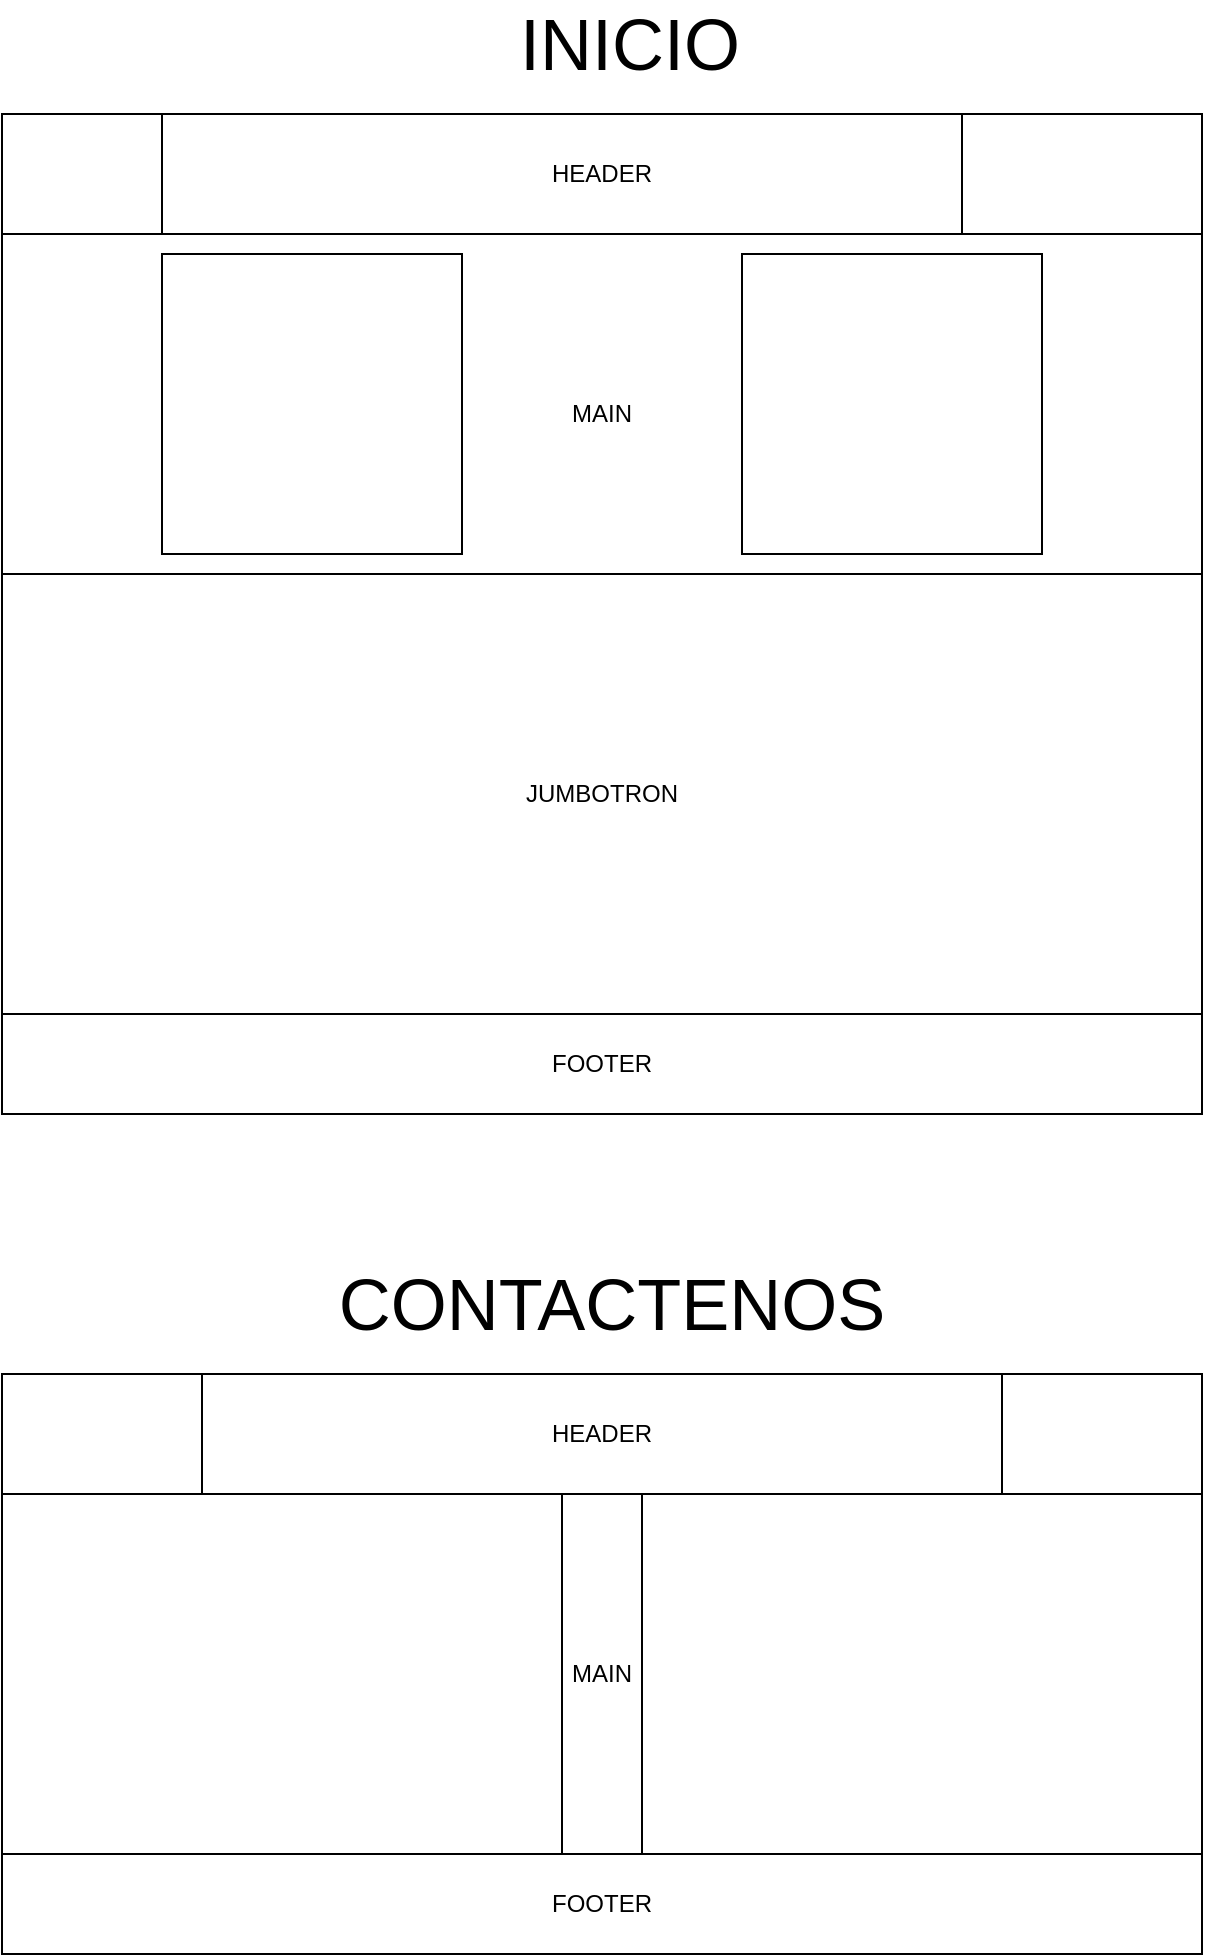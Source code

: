 <mxfile version="21.5.0" type="device">
  <diagram name="Página-1" id="onIAqQAC2jyTeVQISdED">
    <mxGraphModel dx="1290" dy="541" grid="1" gridSize="10" guides="1" tooltips="1" connect="1" arrows="1" fold="1" page="1" pageScale="1" pageWidth="827" pageHeight="1169" math="0" shadow="0">
      <root>
        <mxCell id="0" />
        <mxCell id="1" parent="0" />
        <mxCell id="T39FK7ZS_7aOJ3rDfaGP-4" value="HEADER" style="rounded=0;whiteSpace=wrap;html=1;" parent="1" vertex="1">
          <mxGeometry x="100" y="70" width="600" height="60" as="geometry" />
        </mxCell>
        <mxCell id="T39FK7ZS_7aOJ3rDfaGP-5" value="FOOTER" style="rounded=0;whiteSpace=wrap;html=1;" parent="1" vertex="1">
          <mxGeometry x="100" y="520" width="600" height="50" as="geometry" />
        </mxCell>
        <mxCell id="zDEYlAyYQUcAz11cxKv9-1" value="" style="rounded=0;whiteSpace=wrap;html=1;" vertex="1" parent="1">
          <mxGeometry x="100" y="70" width="80" height="60" as="geometry" />
        </mxCell>
        <mxCell id="zDEYlAyYQUcAz11cxKv9-3" value="" style="whiteSpace=wrap;html=1;" vertex="1" parent="1">
          <mxGeometry x="580" y="70" width="120" height="60" as="geometry" />
        </mxCell>
        <mxCell id="zDEYlAyYQUcAz11cxKv9-6" value="MAIN" style="rounded=0;whiteSpace=wrap;html=1;" vertex="1" parent="1">
          <mxGeometry x="100" y="130" width="600" height="180" as="geometry" />
        </mxCell>
        <mxCell id="zDEYlAyYQUcAz11cxKv9-8" value="" style="whiteSpace=wrap;html=1;aspect=fixed;" vertex="1" parent="1">
          <mxGeometry x="180" y="140" width="150" height="150" as="geometry" />
        </mxCell>
        <mxCell id="zDEYlAyYQUcAz11cxKv9-9" value="" style="whiteSpace=wrap;html=1;aspect=fixed;" vertex="1" parent="1">
          <mxGeometry x="470" y="140" width="150" height="150" as="geometry" />
        </mxCell>
        <mxCell id="zDEYlAyYQUcAz11cxKv9-11" value="JUMBOTRON" style="rounded=0;whiteSpace=wrap;html=1;" vertex="1" parent="1">
          <mxGeometry x="100" y="300" width="600" height="220" as="geometry" />
        </mxCell>
        <mxCell id="zDEYlAyYQUcAz11cxKv9-12" value="HEADER" style="rounded=0;whiteSpace=wrap;html=1;" vertex="1" parent="1">
          <mxGeometry x="100" y="700" width="600" height="60" as="geometry" />
        </mxCell>
        <mxCell id="zDEYlAyYQUcAz11cxKv9-13" value="FOOTER" style="rounded=0;whiteSpace=wrap;html=1;" vertex="1" parent="1">
          <mxGeometry x="100" y="940" width="600" height="50" as="geometry" />
        </mxCell>
        <mxCell id="zDEYlAyYQUcAz11cxKv9-14" value="" style="rounded=0;whiteSpace=wrap;html=1;" vertex="1" parent="1">
          <mxGeometry x="100" y="700" width="100" height="60" as="geometry" />
        </mxCell>
        <mxCell id="zDEYlAyYQUcAz11cxKv9-15" value="" style="whiteSpace=wrap;html=1;" vertex="1" parent="1">
          <mxGeometry x="600" y="700" width="100" height="60" as="geometry" />
        </mxCell>
        <mxCell id="zDEYlAyYQUcAz11cxKv9-16" value="MAIN" style="rounded=0;whiteSpace=wrap;html=1;" vertex="1" parent="1">
          <mxGeometry x="100" y="760" width="600" height="180" as="geometry" />
        </mxCell>
        <mxCell id="zDEYlAyYQUcAz11cxKv9-20" value="&lt;font style=&quot;font-size: 36px;&quot;&gt;CONTACTENOS&lt;/font&gt;" style="text;html=1;strokeColor=none;fillColor=none;align=center;verticalAlign=middle;whiteSpace=wrap;rounded=0;" vertex="1" parent="1">
          <mxGeometry x="390" y="650" width="30" height="30" as="geometry" />
        </mxCell>
        <mxCell id="zDEYlAyYQUcAz11cxKv9-21" value="&lt;font style=&quot;font-size: 36px;&quot;&gt;INICIO&lt;/font&gt;" style="text;html=1;strokeColor=none;fillColor=none;align=center;verticalAlign=middle;whiteSpace=wrap;rounded=0;" vertex="1" parent="1">
          <mxGeometry x="402" y="20" width="24" height="30" as="geometry" />
        </mxCell>
        <mxCell id="zDEYlAyYQUcAz11cxKv9-22" value="" style="rounded=0;whiteSpace=wrap;html=1;" vertex="1" parent="1">
          <mxGeometry x="100" y="760" width="280" height="180" as="geometry" />
        </mxCell>
        <mxCell id="zDEYlAyYQUcAz11cxKv9-23" value="" style="rounded=0;whiteSpace=wrap;html=1;" vertex="1" parent="1">
          <mxGeometry x="420" y="760" width="280" height="180" as="geometry" />
        </mxCell>
      </root>
    </mxGraphModel>
  </diagram>
</mxfile>

